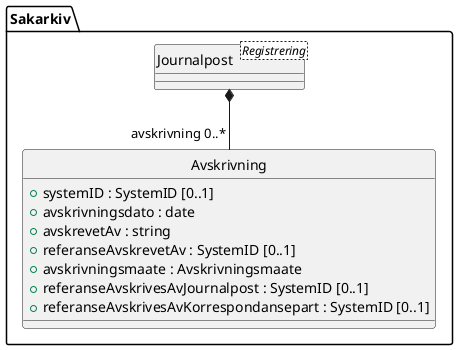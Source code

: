 @startuml
skinparam nodesep 100
hide circle
class Sakarkiv.Avskrivning {
  +systemID : SystemID [0..1]
  +avskrivningsdato : date
  +avskrevetAv : string
  +referanseAvskrevetAv : SystemID [0..1]
  +avskrivningsmaate : Avskrivningsmaate
  +referanseAvskrivesAvJournalpost : SystemID [0..1]
  +referanseAvskrivesAvKorrespondansepart : SystemID [0..1]
}
class Sakarkiv.Journalpost <Registrering> {
}
Sakarkiv.Journalpost *-- "avskrivning 0..*" Sakarkiv.Avskrivning
@enduml
